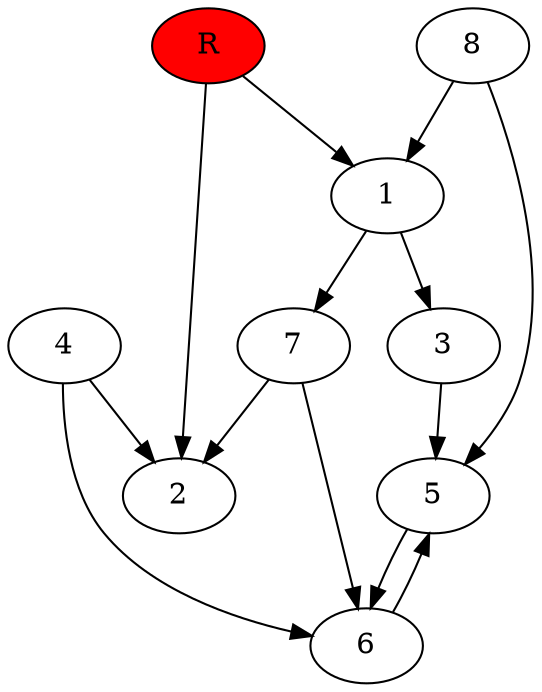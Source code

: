 digraph prb20807 {
	1
	2
	3
	4
	5
	6
	7
	8
	R [fillcolor="#ff0000" style=filled]
	1 -> 3
	1 -> 7
	3 -> 5
	4 -> 2
	4 -> 6
	5 -> 6
	6 -> 5
	7 -> 2
	7 -> 6
	8 -> 1
	8 -> 5
	R -> 1
	R -> 2
}
